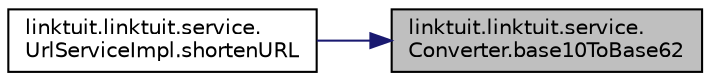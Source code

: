 digraph "linktuit.linktuit.service.Converter.base10ToBase62"
{
 // LATEX_PDF_SIZE
  edge [fontname="Helvetica",fontsize="10",labelfontname="Helvetica",labelfontsize="10"];
  node [fontname="Helvetica",fontsize="10",shape=record];
  rankdir="RL";
  Node1 [label="linktuit.linktuit.service.\lConverter.base10ToBase62",height=0.2,width=0.4,color="black", fillcolor="grey75", style="filled", fontcolor="black",tooltip=" "];
  Node1 -> Node2 [dir="back",color="midnightblue",fontsize="10",style="solid",fontname="Helvetica"];
  Node2 [label="linktuit.linktuit.service.\lUrlServiceImpl.shortenURL",height=0.2,width=0.4,color="black", fillcolor="white", style="filled",URL="$classlinktuit_1_1linktuit_1_1service_1_1_url_service_impl.html#ad1a421060103910c6ed8ac443275f2a1",tooltip=" "];
}
